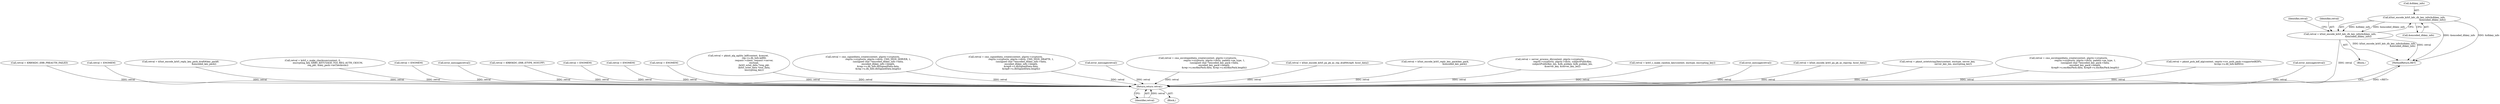 digraph "0_krb5_db64ca25d661a47b996b4e2645998b5d7f0eb52c@pointer" {
"1000565" [label="(Call,k5int_encode_krb5_kdc_dh_key_info(&dhkey_info,\n                                                   &encoded_dhkey_info))"];
"1000563" [label="(Call,retval = k5int_encode_krb5_kdc_dh_key_info(&dhkey_info,\n                                                   &encoded_dhkey_info))"];
"1001407" [label="(Return,return retval;)"];
"1000379" [label="(Call,retval = KRB5KDC_ERR_PREAUTH_FAILED)"];
"1000571" [label="(Identifier,retval)"];
"1000368" [label="(Call,retval = ENOMEM)"];
"1000942" [label="(Call,retval = k5int_encode_krb5_reply_key_pack_draft9(key_pack9,\n                                                                 &encoded_key_pack))"];
"1000772" [label="(Call,retval = krb5_c_make_checksum(context, 0,\n                                          encrypting_key, KRB5_KEYUSAGE_TGS_REQ_AUTH_CKSUM,\n                                          req_pkt, &key_pack->asChecksum))"];
"1000565" [label="(Call,k5int_encode_krb5_kdc_dh_key_info(&dhkey_info,\n                                                   &encoded_dhkey_info))"];
"1001408" [label="(Identifier,retval)"];
"1000920" [label="(Call,retval = ENOMEM)"];
"1001125" [label="(Call,error_message(retval))"];
"1000122" [label="(Block,)"];
"1000328" [label="(Call,retval = KRB5KDC_ERR_ETYPE_NOSUPP)"];
"1000768" [label="(Call,retval = ENOMEM)"];
"1001407" [label="(Return,return retval;)"];
"1000563" [label="(Call,retval = k5int_encode_krb5_kdc_dh_key_info(&dhkey_info,\n                                                   &encoded_dhkey_info))"];
"1001277" [label="(Call,retval = ENOMEM)"];
"1000536" [label="(Block,)"];
"1000348" [label="(Call,retval = ENOMEM)"];
"1001212" [label="(Call,retval = pkinit_alg_agility_kdf(context, &secret,\n                                            rep->u.dh_Info.kdfID,\n                                            request->client, request->server,\n                                            enctype,\n                                            (krb5_octet_data *)req_pkt,\n                                            (krb5_octet_data *)out_data,\n                                            encrypting_key))"];
"1000594" [label="(Call,retval = cms_signeddata_create(context, plgctx->cryptoctx,\n                                           reqctx->cryptoctx, plgctx->idctx, CMS_SIGN_SERVER, 1,\n                                           (unsigned char *)encoded_dhkey_info->data,\n                                           encoded_dhkey_info->length,\n                                           &rep->u.dh_Info.dhSignedData.data,\n                                           &rep->u.dh_Info.dhSignedData.length))"];
"1000646" [label="(Call,retval = cms_signeddata_create(context, plgctx->cryptoctx,\n                                           reqctx->cryptoctx, plgctx->idctx, CMS_SIGN_DRAFT9, 1,\n                                           (unsigned char *)encoded_dhkey_info->data,\n                                           encoded_dhkey_info->length,\n                                           &rep9->u.dhSignedData.data,\n                                           &rep9->u.dhSignedData.length))"];
"1000568" [label="(Call,&encoded_dhkey_info)"];
"1000566" [label="(Call,&dhkey_info)"];
"1001262" [label="(Call,error_message(retval))"];
"1000864" [label="(Call,retval = cms_envelopeddata_create(context, plgctx->cryptoctx,\n                                              reqctx->cryptoctx, plgctx->idctx, padata->pa_type, 1,\n                                              (unsigned char *)encoded_key_pack->data,\n                                              encoded_key_pack->length,\n                                              &rep->u.encKeyPack.data, &rep->u.encKeyPack.length))"];
"1001145" [label="(Call,retval = k5int_encode_krb5_pa_pk_as_rep_draft9(rep9, &out_data))"];
"1000839" [label="(Call,retval = k5int_encode_krb5_reply_key_pack(key_pack,\n                                                      &encoded_key_pack))"];
"1000487" [label="(Call,retval = server_process_dh(context, plgctx->cryptoctx,\n                                   reqctx->cryptoctx, plgctx->idctx, subjectPublicKey,\n                                   subjectPublicKey_len, &dh_pubkey, &dh_pubkey_len,\n                                   &server_key, &server_key_len))"];
"1000696" [label="(Call,retval = krb5_c_make_random_key(context, enctype, encrypting_key))"];
"1001006" [label="(Call,error_message(retval))"];
"1000564" [label="(Identifier,retval)"];
"1001136" [label="(Call,retval = k5int_encode_krb5_pa_pk_as_rep(rep, &out_data))"];
"1001249" [label="(Call,retval = pkinit_octetstring2key(context, enctype, server_key,\n                                            server_key_len, encrypting_key))"];
"1000959" [label="(Call,retval = cms_envelopeddata_create(context, plgctx->cryptoctx,\n                                              reqctx->cryptoctx, plgctx->idctx, padata->pa_type, 1,\n                                              (unsigned char *)encoded_key_pack->data,\n                                              encoded_key_pack->length,\n                                              &rep9->u.encKeyPack.data, &rep9->u.encKeyPack.length))"];
"1001103" [label="(Call,retval = pkinit_pick_kdf_alg(context, reqctx->rcv_auth_pack->supportedKDFs,\n                                         &(rep->u.dh_Info.kdfID)))"];
"1001244" [label="(Call,error_message(retval))"];
"1001409" [label="(MethodReturn,RET)"];
"1000565" -> "1000563"  [label="AST: "];
"1000565" -> "1000568"  [label="CFG: "];
"1000566" -> "1000565"  [label="AST: "];
"1000568" -> "1000565"  [label="AST: "];
"1000563" -> "1000565"  [label="CFG: "];
"1000565" -> "1001409"  [label="DDG: &encoded_dhkey_info"];
"1000565" -> "1001409"  [label="DDG: &dhkey_info"];
"1000565" -> "1000563"  [label="DDG: &dhkey_info"];
"1000565" -> "1000563"  [label="DDG: &encoded_dhkey_info"];
"1000563" -> "1000536"  [label="AST: "];
"1000564" -> "1000563"  [label="AST: "];
"1000571" -> "1000563"  [label="CFG: "];
"1000563" -> "1001409"  [label="DDG: k5int_encode_krb5_kdc_dh_key_info(&dhkey_info,\n                                                   &encoded_dhkey_info)"];
"1000563" -> "1001409"  [label="DDG: retval"];
"1000563" -> "1001407"  [label="DDG: retval"];
"1001407" -> "1000122"  [label="AST: "];
"1001407" -> "1001408"  [label="CFG: "];
"1001408" -> "1001407"  [label="AST: "];
"1001409" -> "1001407"  [label="CFG: "];
"1001407" -> "1001409"  [label="DDG: <RET>"];
"1001408" -> "1001407"  [label="DDG: retval"];
"1000368" -> "1001407"  [label="DDG: retval"];
"1000772" -> "1001407"  [label="DDG: retval"];
"1000594" -> "1001407"  [label="DDG: retval"];
"1001103" -> "1001407"  [label="DDG: retval"];
"1000942" -> "1001407"  [label="DDG: retval"];
"1001249" -> "1001407"  [label="DDG: retval"];
"1000328" -> "1001407"  [label="DDG: retval"];
"1000959" -> "1001407"  [label="DDG: retval"];
"1001244" -> "1001407"  [label="DDG: retval"];
"1000839" -> "1001407"  [label="DDG: retval"];
"1000348" -> "1001407"  [label="DDG: retval"];
"1001277" -> "1001407"  [label="DDG: retval"];
"1000696" -> "1001407"  [label="DDG: retval"];
"1000864" -> "1001407"  [label="DDG: retval"];
"1000487" -> "1001407"  [label="DDG: retval"];
"1000920" -> "1001407"  [label="DDG: retval"];
"1000646" -> "1001407"  [label="DDG: retval"];
"1001006" -> "1001407"  [label="DDG: retval"];
"1001145" -> "1001407"  [label="DDG: retval"];
"1000768" -> "1001407"  [label="DDG: retval"];
"1001212" -> "1001407"  [label="DDG: retval"];
"1001136" -> "1001407"  [label="DDG: retval"];
"1000379" -> "1001407"  [label="DDG: retval"];
"1001262" -> "1001407"  [label="DDG: retval"];
"1001125" -> "1001407"  [label="DDG: retval"];
}
